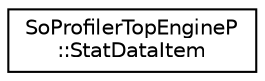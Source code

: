 digraph "Graphical Class Hierarchy"
{
 // LATEX_PDF_SIZE
  edge [fontname="Helvetica",fontsize="10",labelfontname="Helvetica",labelfontsize="10"];
  node [fontname="Helvetica",fontsize="10",shape=record];
  rankdir="LR";
  Node0 [label="SoProfilerTopEngineP\l::StatDataItem",height=0.2,width=0.4,color="black", fillcolor="white", style="filled",URL="$structSoProfilerTopEngineP_1_1StatDataItem.html",tooltip=" "];
}
